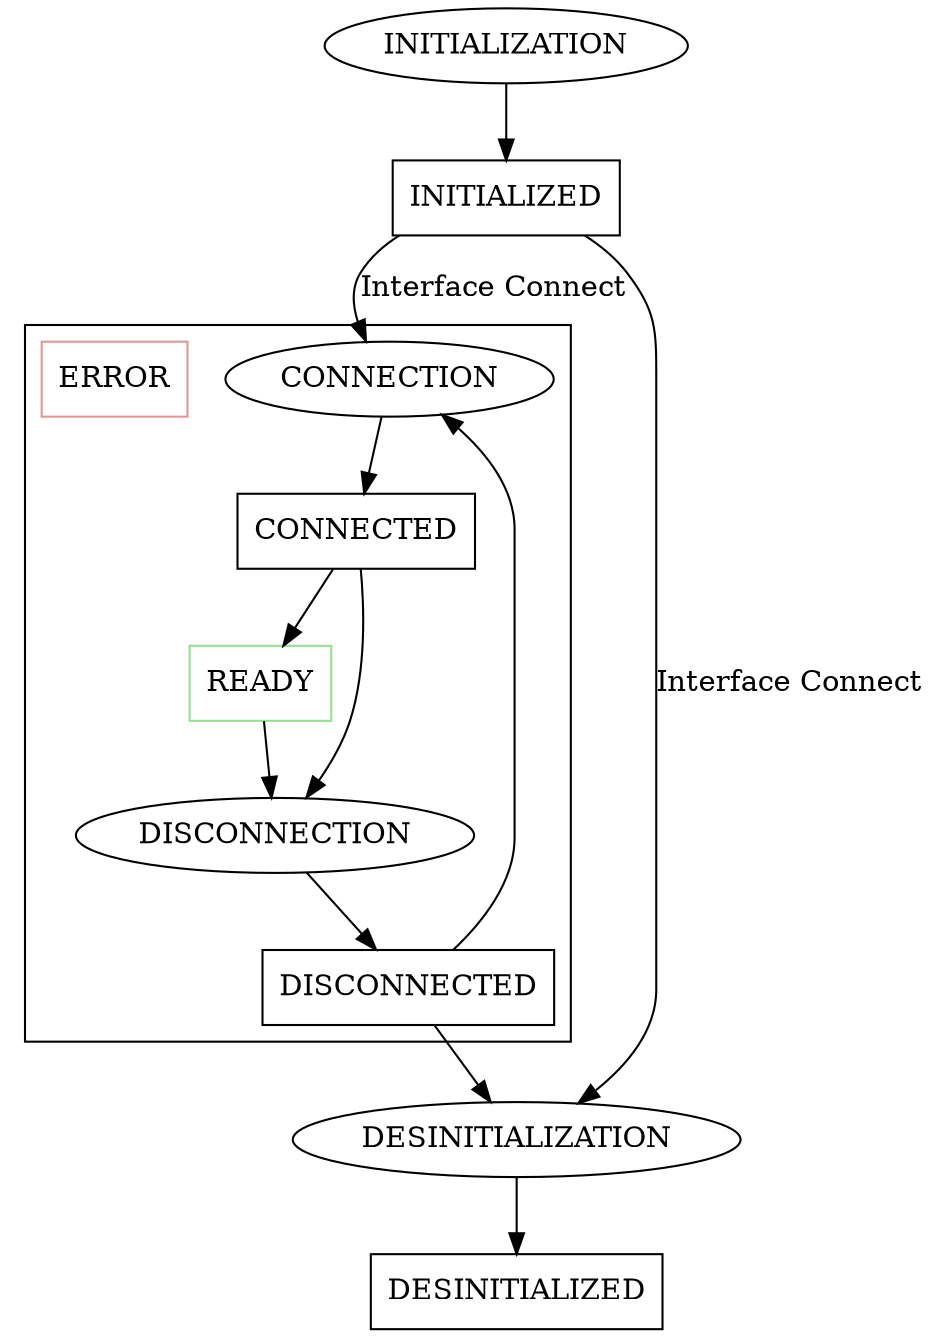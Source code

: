 digraph {
    INITIALIZATION ;
    INITIALIZED [shape=rectangle];

    subgraph cluster_a {
        CONNECTION ;
        CONNECTED  [shape=rectangle];

        READY  [shape=rectangle,color="#99DD99"];

        DISCONNECTION ;
        DISCONNECTED  [shape=rectangle];

        ERROR [shape=rectangle, color="#DD9999"];
    }

    DESINITIALIZATION ;
    DESINITIALIZED  [shape=rectangle];

    INITIALIZATION -> INITIALIZED [label=""];

    INITIALIZED -> DESINITIALIZATION [label="Interface Connect"];
    INITIALIZED -> CONNECTION [label="Interface Connect"];

    CONNECTION -> CONNECTED  [label=""];
    CONNECTED -> DISCONNECTION  [label=""];
    CONNECTED -> READY  [label=""];

    READY -> DISCONNECTION  [label=""];

    DISCONNECTION -> DISCONNECTED [label=""];

    DISCONNECTED -> CONNECTION [label=""];
    DISCONNECTED -> DESINITIALIZATION [label=""];

    DESINITIALIZATION -> DESINITIALIZED [label=""];

    //DESINITIALIZED -> INITIALIZATION [label=""];
}

